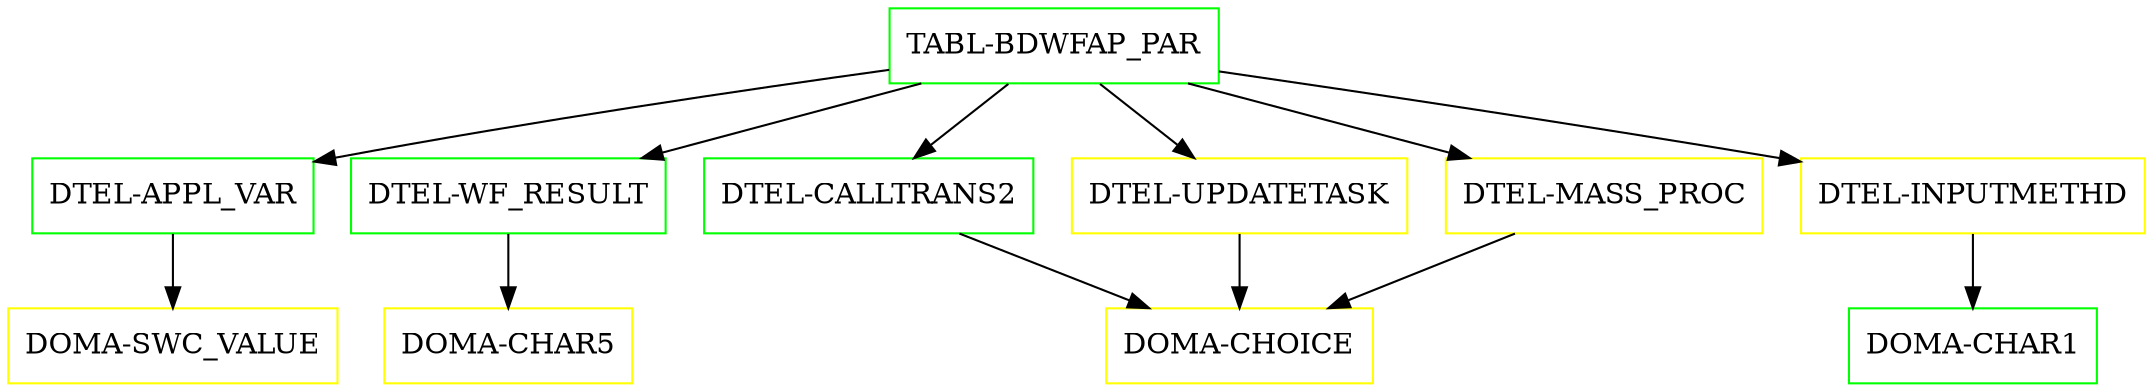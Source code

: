 digraph G {
  "TABL-BDWFAP_PAR" [shape=box,color=green];
  "DTEL-APPL_VAR" [shape=box,color=green,URL="./DTEL_APPL_VAR.html"];
  "DOMA-SWC_VALUE" [shape=box,color=yellow,URL="./DOMA_SWC_VALUE.html"];
  "DTEL-WF_RESULT" [shape=box,color=green,URL="./DTEL_WF_RESULT.html"];
  "DOMA-CHAR5" [shape=box,color=yellow,URL="./DOMA_CHAR5.html"];
  "DTEL-CALLTRANS2" [shape=box,color=green,URL="./DTEL_CALLTRANS2.html"];
  "DOMA-CHOICE" [shape=box,color=yellow,URL="./DOMA_CHOICE.html"];
  "DTEL-UPDATETASK" [shape=box,color=yellow,URL="./DTEL_UPDATETASK.html"];
  "DTEL-MASS_PROC" [shape=box,color=yellow,URL="./DTEL_MASS_PROC.html"];
  "DTEL-INPUTMETHD" [shape=box,color=yellow,URL="./DTEL_INPUTMETHD.html"];
  "DOMA-CHAR1" [shape=box,color=green,URL="./DOMA_CHAR1.html"];
  "TABL-BDWFAP_PAR" -> "DTEL-INPUTMETHD";
  "TABL-BDWFAP_PAR" -> "DTEL-MASS_PROC";
  "TABL-BDWFAP_PAR" -> "DTEL-UPDATETASK";
  "TABL-BDWFAP_PAR" -> "DTEL-CALLTRANS2";
  "TABL-BDWFAP_PAR" -> "DTEL-WF_RESULT";
  "TABL-BDWFAP_PAR" -> "DTEL-APPL_VAR";
  "DTEL-APPL_VAR" -> "DOMA-SWC_VALUE";
  "DTEL-WF_RESULT" -> "DOMA-CHAR5";
  "DTEL-CALLTRANS2" -> "DOMA-CHOICE";
  "DTEL-UPDATETASK" -> "DOMA-CHOICE";
  "DTEL-MASS_PROC" -> "DOMA-CHOICE";
  "DTEL-INPUTMETHD" -> "DOMA-CHAR1";
}
